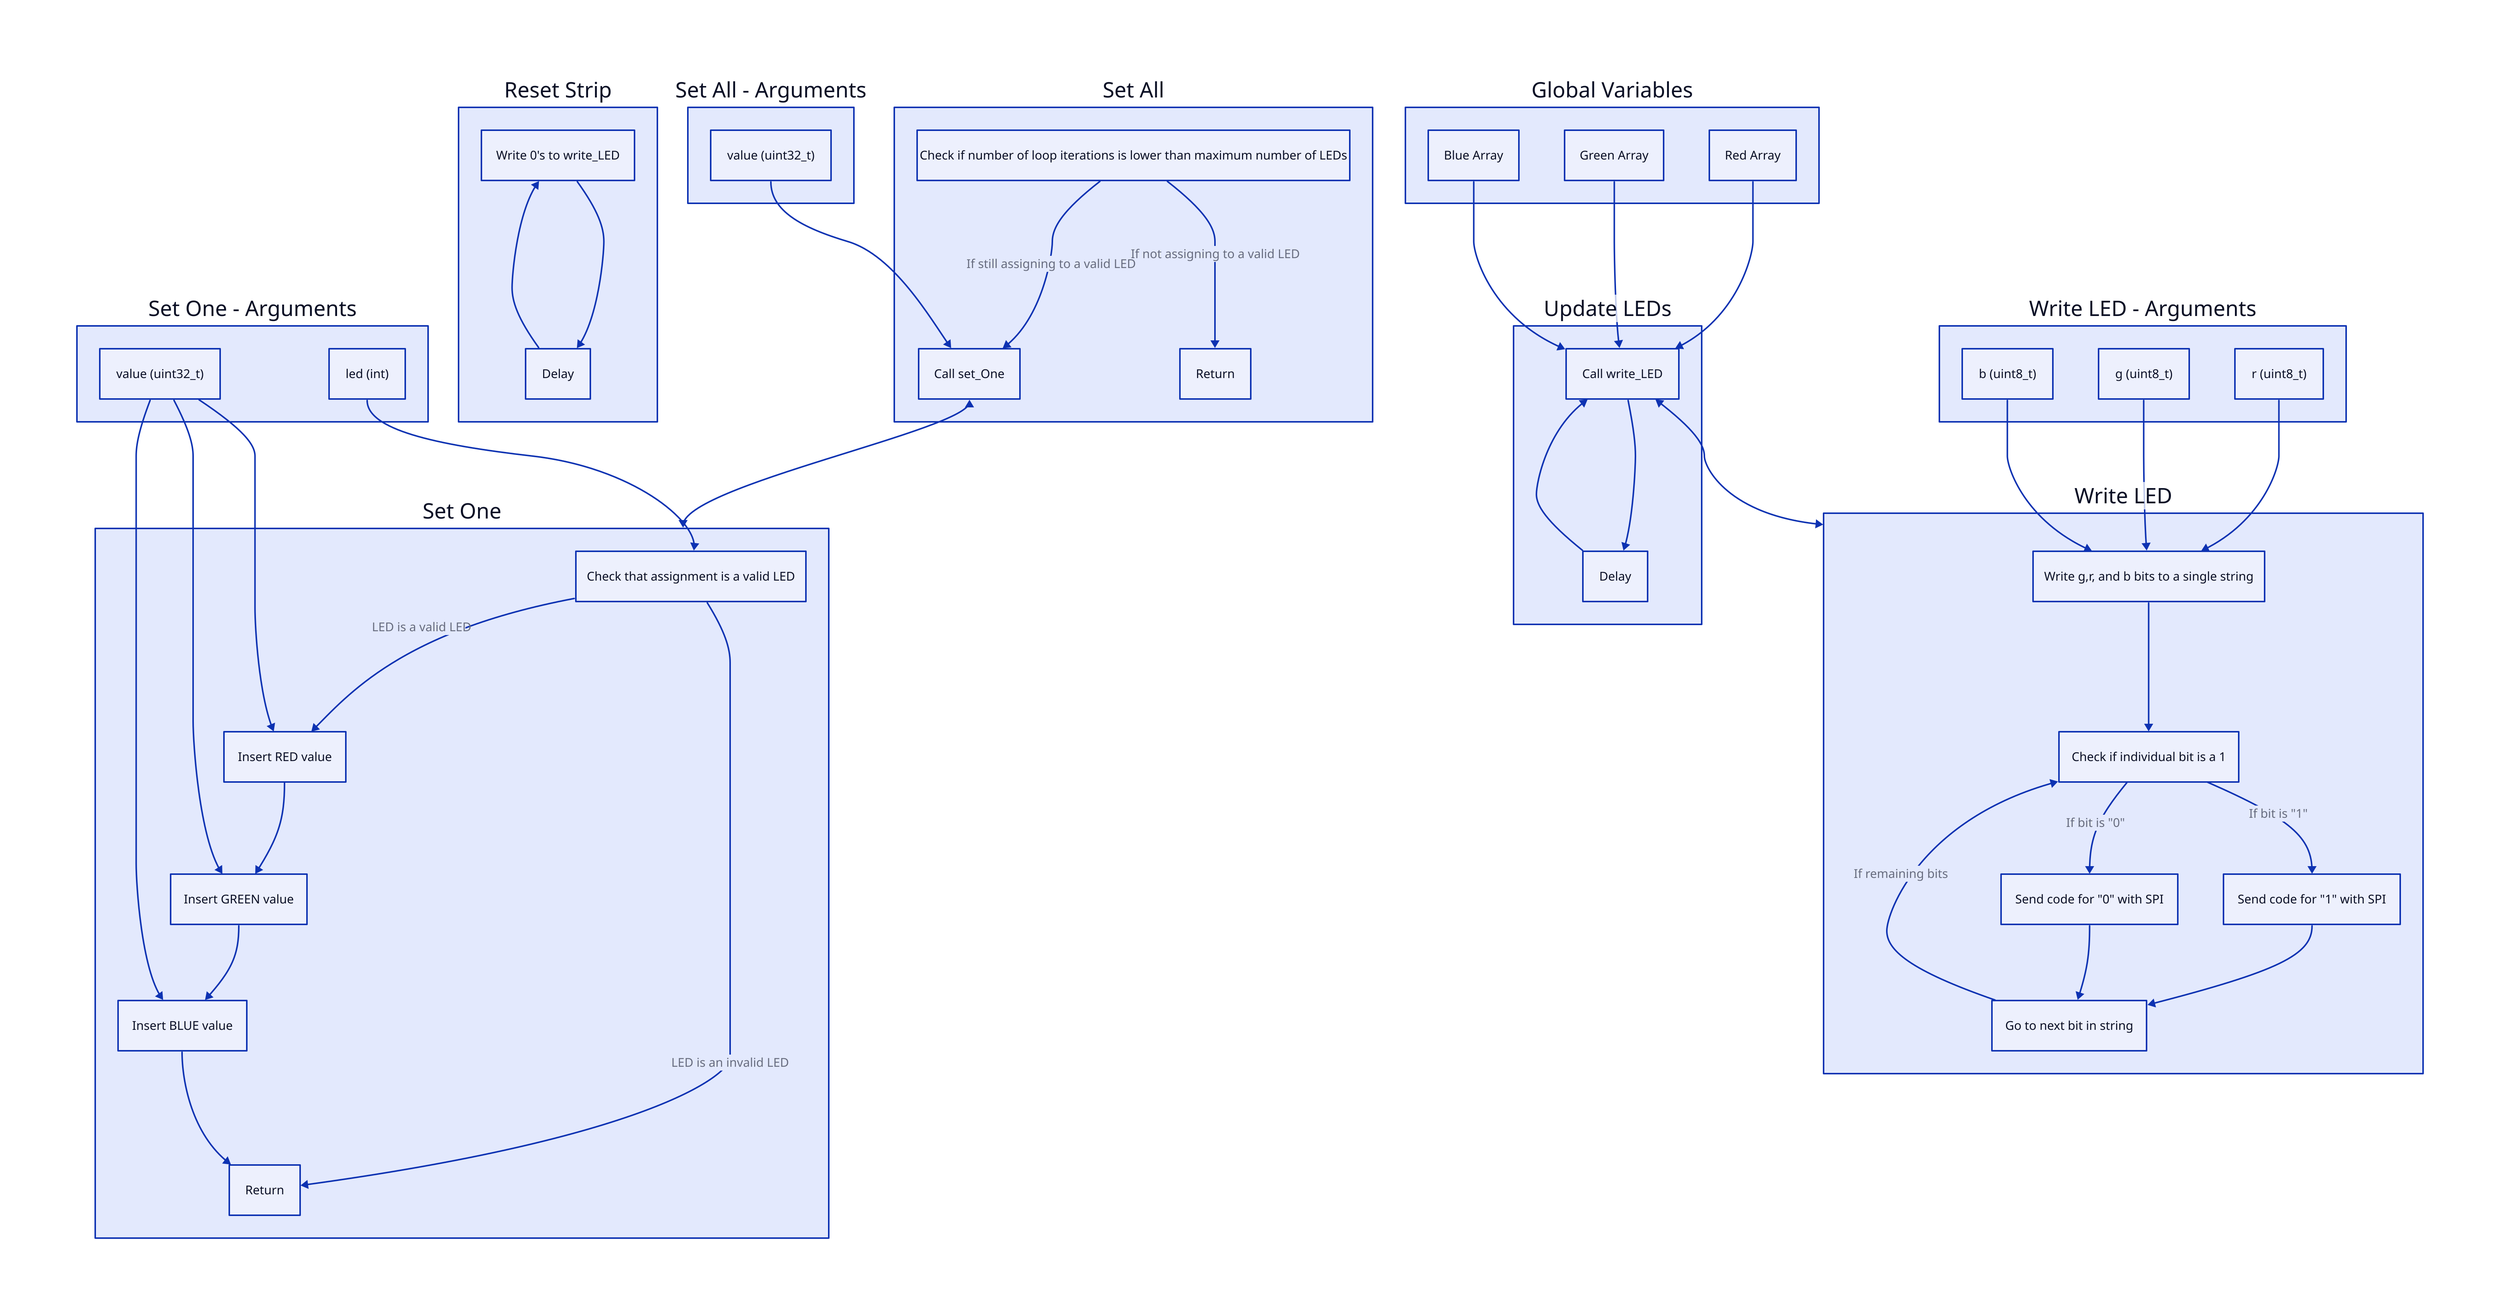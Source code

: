 vars_global: Global Variables {
	red: Red Array
	blue: Blue Array
	green: Green Array
}

args_set_one: Set One - Arguments {
	led: led (int)
	value: value (uint32_t)
}
fnc_set_one: Set One {
	bounds_chk: Check that assignment is a valid LED
	assign_red: Insert RED value
	assign_grn: Insert GREEN value
	assign_blu: Insert BLUE value
	return: Return

	bounds_chk -> return: LED is an invalid LED
	bounds_chk -> assign_red: LED is a valid LED
	assign_red -> assign_grn
	assign_grn -> assign_blu
	assign_blu -> return
}
args_set_one.led -> fnc_set_one.bounds_chk
args_set_one.value -> fnc_set_one.assign_red
args_set_one.value -> fnc_set_one.assign_grn
args_set_one.value -> fnc_set_one.assign_blu

args_set_all: Set All - Arguments {
	value: value (uint32_t)
}
fnc_set_all: Set All {
	loop_con_chk: Check if number of loop iterations is lower than maximum number of LEDs
	call: Call set_One
	return: Return

	loop_con_chk -> return: If not assigning to a valid LED
	loop_con_chk -> call: If still assigning to a valid LED
}
args_set_all.value -> fnc_set_all.call
fnc_set_all.call <-> fnc_set_one

args_write_LED: Write LED - Arguments {
	r_value: r (uint8_t)
	g_value: g (uint8_t)
	b_value: b (uint8_t)
}
fnc_write_LED: Write LED {
	split_g_r_b_channels: Write g,r, and b bits to a single string
	check_if_1: Check if individual bit is a 1
	send_1_code: Send code for "1" with SPI
	send_0_code: Send code for "0" with SPI
	goto_next_bit: Go to next bit in string

	split_g_r_b_channels -> check_if_1
	check_if_1 -> send_1_code: If bit is "1"
	check_if_1 -> send_0_code: If bit is "0"
	send_1_code -> goto_next_bit
	send_0_code -> goto_next_bit
	goto_next_bit -> check_if_1: If remaining bits
}
args_write_LED.r_value -> fnc_write_LED.split_g_r_b_channels
args_write_LED.g_value -> fnc_write_LED.split_g_r_b_channels
args_write_LED.b_value -> fnc_write_LED.split_g_r_b_channels

fnc_update_LEDs: Update LEDs {
	call_write_led: Call write_LED
	delay: Delay
	call_write_led -> delay
	delay -> call_write_led
}
fnc_update_LEDs.call_write_led <-> fnc_write_LED

vars_global.red -> fnc_update_LEDS.call_write_led
vars_global.green -> fnc_update_LEDS.call_write_led
vars_global.blue -> fnc_update_LEDS.call_write_led

fnc_reset_strip: Reset Strip {
	call_write_led: Write 0's to write_LED
	delay: Delay
	call_write_led -> delay
	delay -> call_write_led
}
